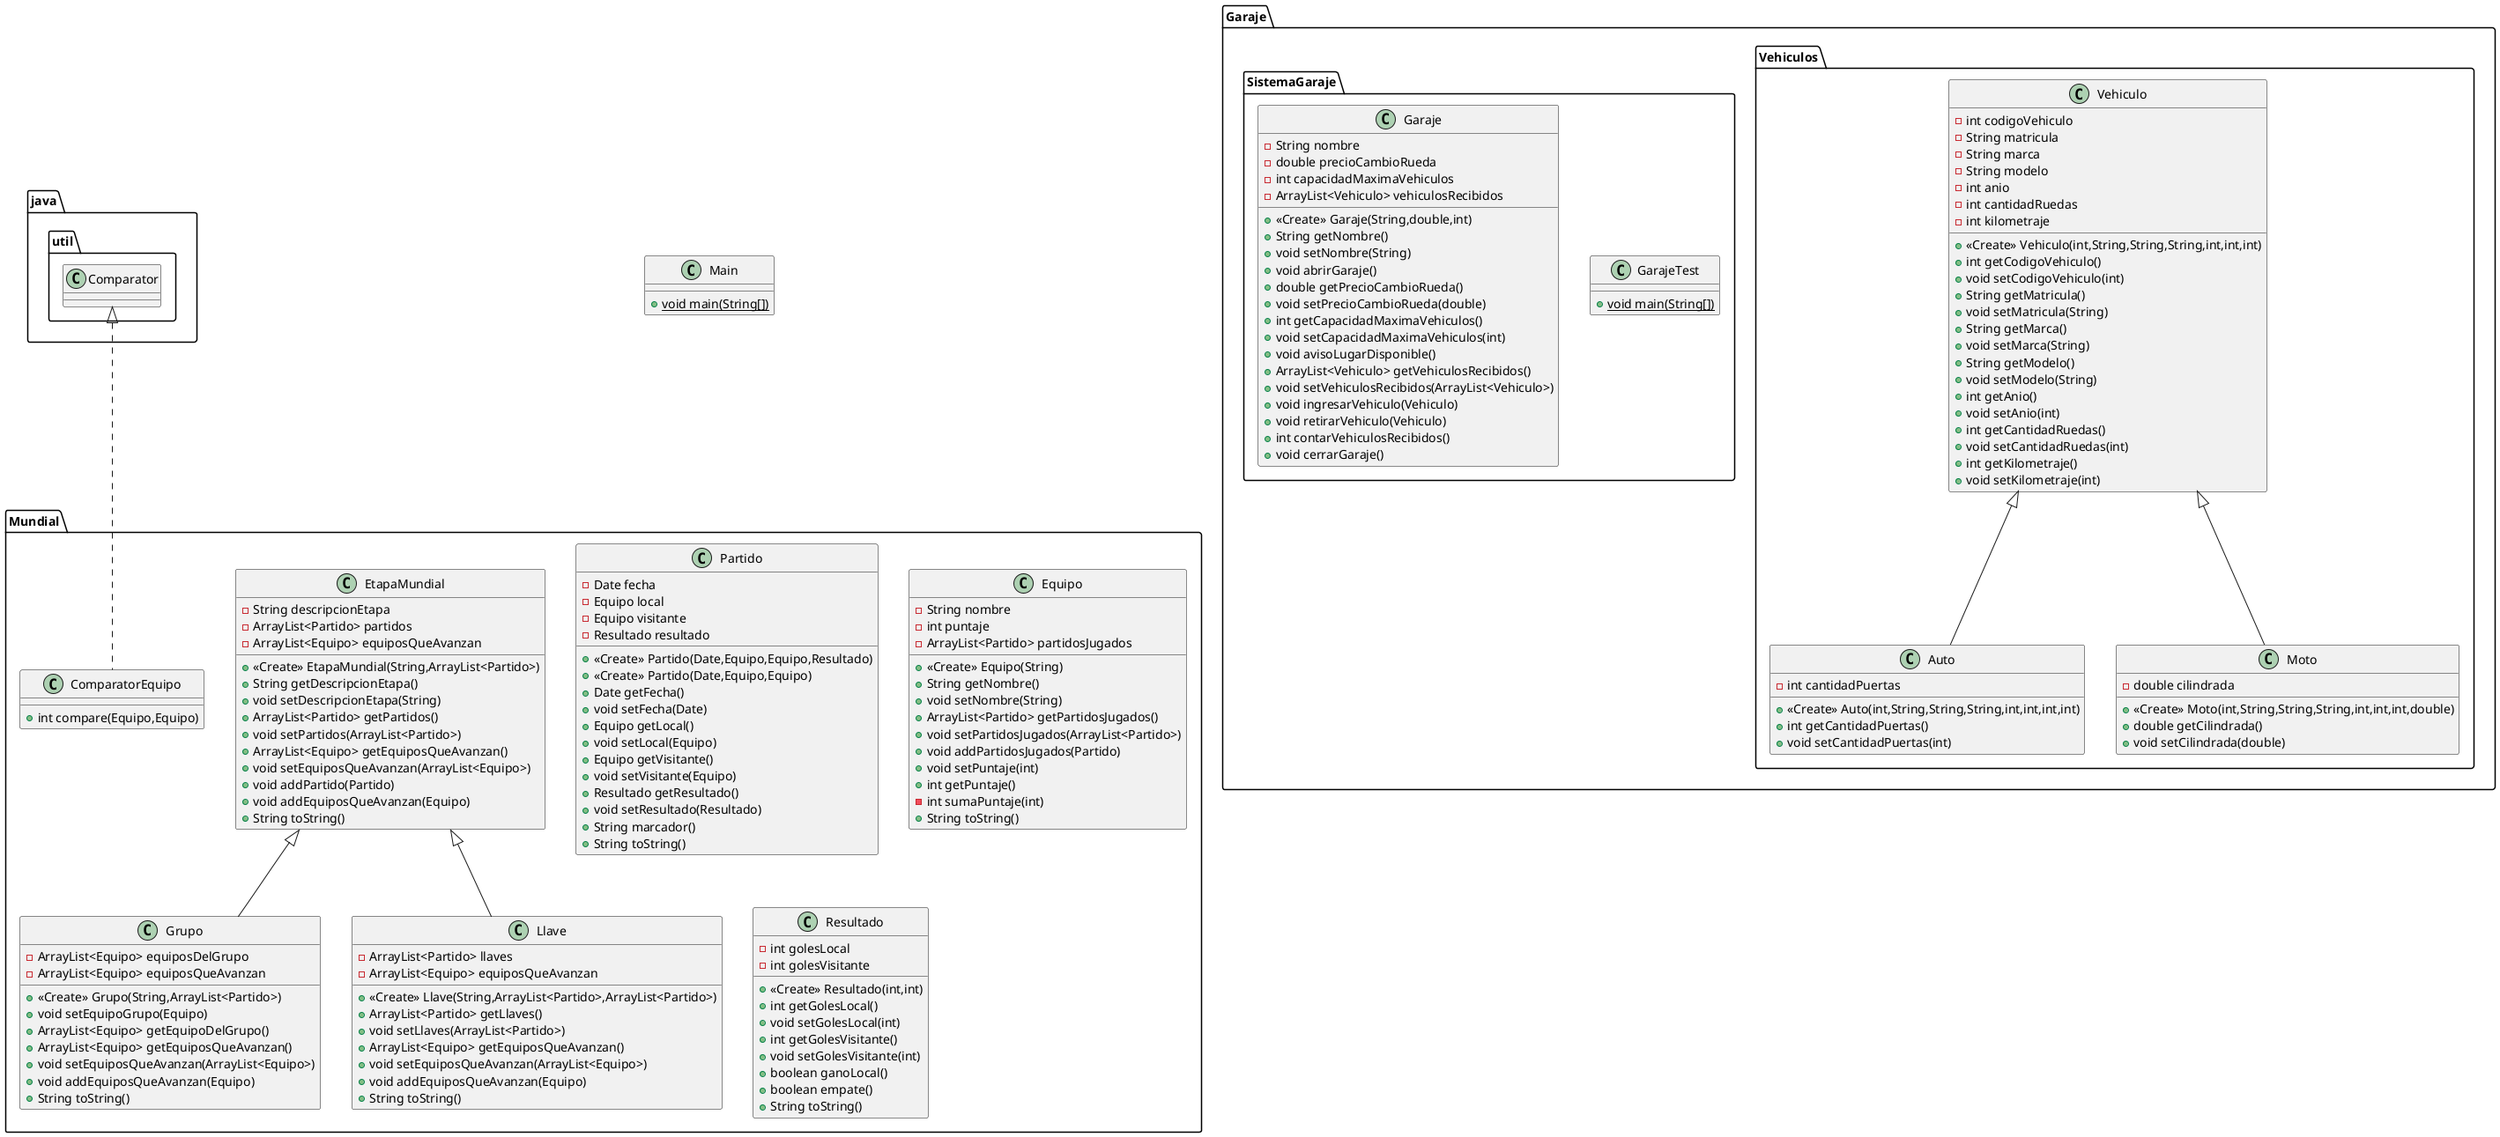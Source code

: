 @startuml
class Main {
+ {static} void main(String[])
}
class Mundial.EtapaMundial {
- String descripcionEtapa
- ArrayList<Partido> partidos
- ArrayList<Equipo> equiposQueAvanzan
+ <<Create>> EtapaMundial(String,ArrayList<Partido>)
+ String getDescripcionEtapa()
+ void setDescripcionEtapa(String)
+ ArrayList<Partido> getPartidos()
+ void setPartidos(ArrayList<Partido>)
+ ArrayList<Equipo> getEquiposQueAvanzan()
+ void setEquiposQueAvanzan(ArrayList<Equipo>)
+ void addPartido(Partido)
+ void addEquiposQueAvanzan(Equipo)
+ String toString()
}
class Mundial.Grupo {
- ArrayList<Equipo> equiposDelGrupo
- ArrayList<Equipo> equiposQueAvanzan
+ <<Create>> Grupo(String,ArrayList<Partido>)
+ void setEquipoGrupo(Equipo)
+ ArrayList<Equipo> getEquipoDelGrupo()
+ ArrayList<Equipo> getEquiposQueAvanzan()
+ void setEquiposQueAvanzan(ArrayList<Equipo>)
+ void addEquiposQueAvanzan(Equipo)
+ String toString()
}
class Mundial.Partido {
- Date fecha
- Equipo local
- Equipo visitante
- Resultado resultado
+ <<Create>> Partido(Date,Equipo,Equipo,Resultado)
+ <<Create>> Partido(Date,Equipo,Equipo)
+ Date getFecha()
+ void setFecha(Date)
+ Equipo getLocal()
+ void setLocal(Equipo)
+ Equipo getVisitante()
+ void setVisitante(Equipo)
+ Resultado getResultado()
+ void setResultado(Resultado)
+ String marcador()
+ String toString()
}
class Garaje.Vehiculos.Auto {
- int cantidadPuertas
+ <<Create>> Auto(int,String,String,String,int,int,int,int)
+ int getCantidadPuertas()
+ void setCantidadPuertas(int)
}
class Garaje.Vehiculos.Moto {
- double cilindrada
+ <<Create>> Moto(int,String,String,String,int,int,int,double)
+ double getCilindrada()
+ void setCilindrada(double)
}
class Mundial.ComparatorEquipo {
+ int compare(Equipo,Equipo)
}
class Garaje.Vehiculos.Vehiculo {
- int codigoVehiculo
- String matricula
- String marca
- String modelo
- int anio
- int cantidadRuedas
- int kilometraje
+ <<Create>> Vehiculo(int,String,String,String,int,int,int)
+ int getCodigoVehiculo()
+ void setCodigoVehiculo(int)
+ String getMatricula()
+ void setMatricula(String)
+ String getMarca()
+ void setMarca(String)
+ String getModelo()
+ void setModelo(String)
+ int getAnio()
+ void setAnio(int)
+ int getCantidadRuedas()
+ void setCantidadRuedas(int)
+ int getKilometraje()
+ void setKilometraje(int)
}
class Garaje.SistemaGaraje.GarajeTest {
+ {static} void main(String[])
}
class Mundial.Equipo {
- String nombre
- int puntaje
- ArrayList<Partido> partidosJugados
+ <<Create>> Equipo(String)
+ String getNombre()
+ void setNombre(String)
+ ArrayList<Partido> getPartidosJugados()
+ void setPartidosJugados(ArrayList<Partido>)
+ void addPartidosJugados(Partido)
+ void setPuntaje(int)
+ int getPuntaje()
- int sumaPuntaje(int)
+ String toString()
}
class Garaje.SistemaGaraje.Garaje {
- String nombre
- double precioCambioRueda
- int capacidadMaximaVehiculos
- ArrayList<Vehiculo> vehiculosRecibidos
+ <<Create>> Garaje(String,double,int)
+ String getNombre()
+ void setNombre(String)
+ void abrirGaraje()
+ double getPrecioCambioRueda()
+ void setPrecioCambioRueda(double)
+ int getCapacidadMaximaVehiculos()
+ void setCapacidadMaximaVehiculos(int)
+ void avisoLugarDisponible()
+ ArrayList<Vehiculo> getVehiculosRecibidos()
+ void setVehiculosRecibidos(ArrayList<Vehiculo>)
+ void ingresarVehiculo(Vehiculo)
+ void retirarVehiculo(Vehiculo)
+ int contarVehiculosRecibidos()
+ void cerrarGaraje()
}
class Mundial.Llave {
- ArrayList<Partido> llaves
- ArrayList<Equipo> equiposQueAvanzan
+ <<Create>> Llave(String,ArrayList<Partido>,ArrayList<Partido>)
+ ArrayList<Partido> getLlaves()
+ void setLlaves(ArrayList<Partido>)
+ ArrayList<Equipo> getEquiposQueAvanzan()
+ void setEquiposQueAvanzan(ArrayList<Equipo>)
+ void addEquiposQueAvanzan(Equipo)
+ String toString()
}
class Mundial.Resultado {
- int golesLocal
- int golesVisitante
+ <<Create>> Resultado(int,int)
+ int getGolesLocal()
+ void setGolesLocal(int)
+ int getGolesVisitante()
+ void setGolesVisitante(int)
+ boolean ganoLocal()
+ boolean empate()
+ String toString()
}


Mundial.EtapaMundial <|-- Mundial.Grupo
Garaje.Vehiculos.Vehiculo <|-- Garaje.Vehiculos.Auto
Garaje.Vehiculos.Vehiculo <|-- Garaje.Vehiculos.Moto
java.util.Comparator <|.. Mundial.ComparatorEquipo
Mundial.EtapaMundial <|-- Mundial.Llave
@enduml